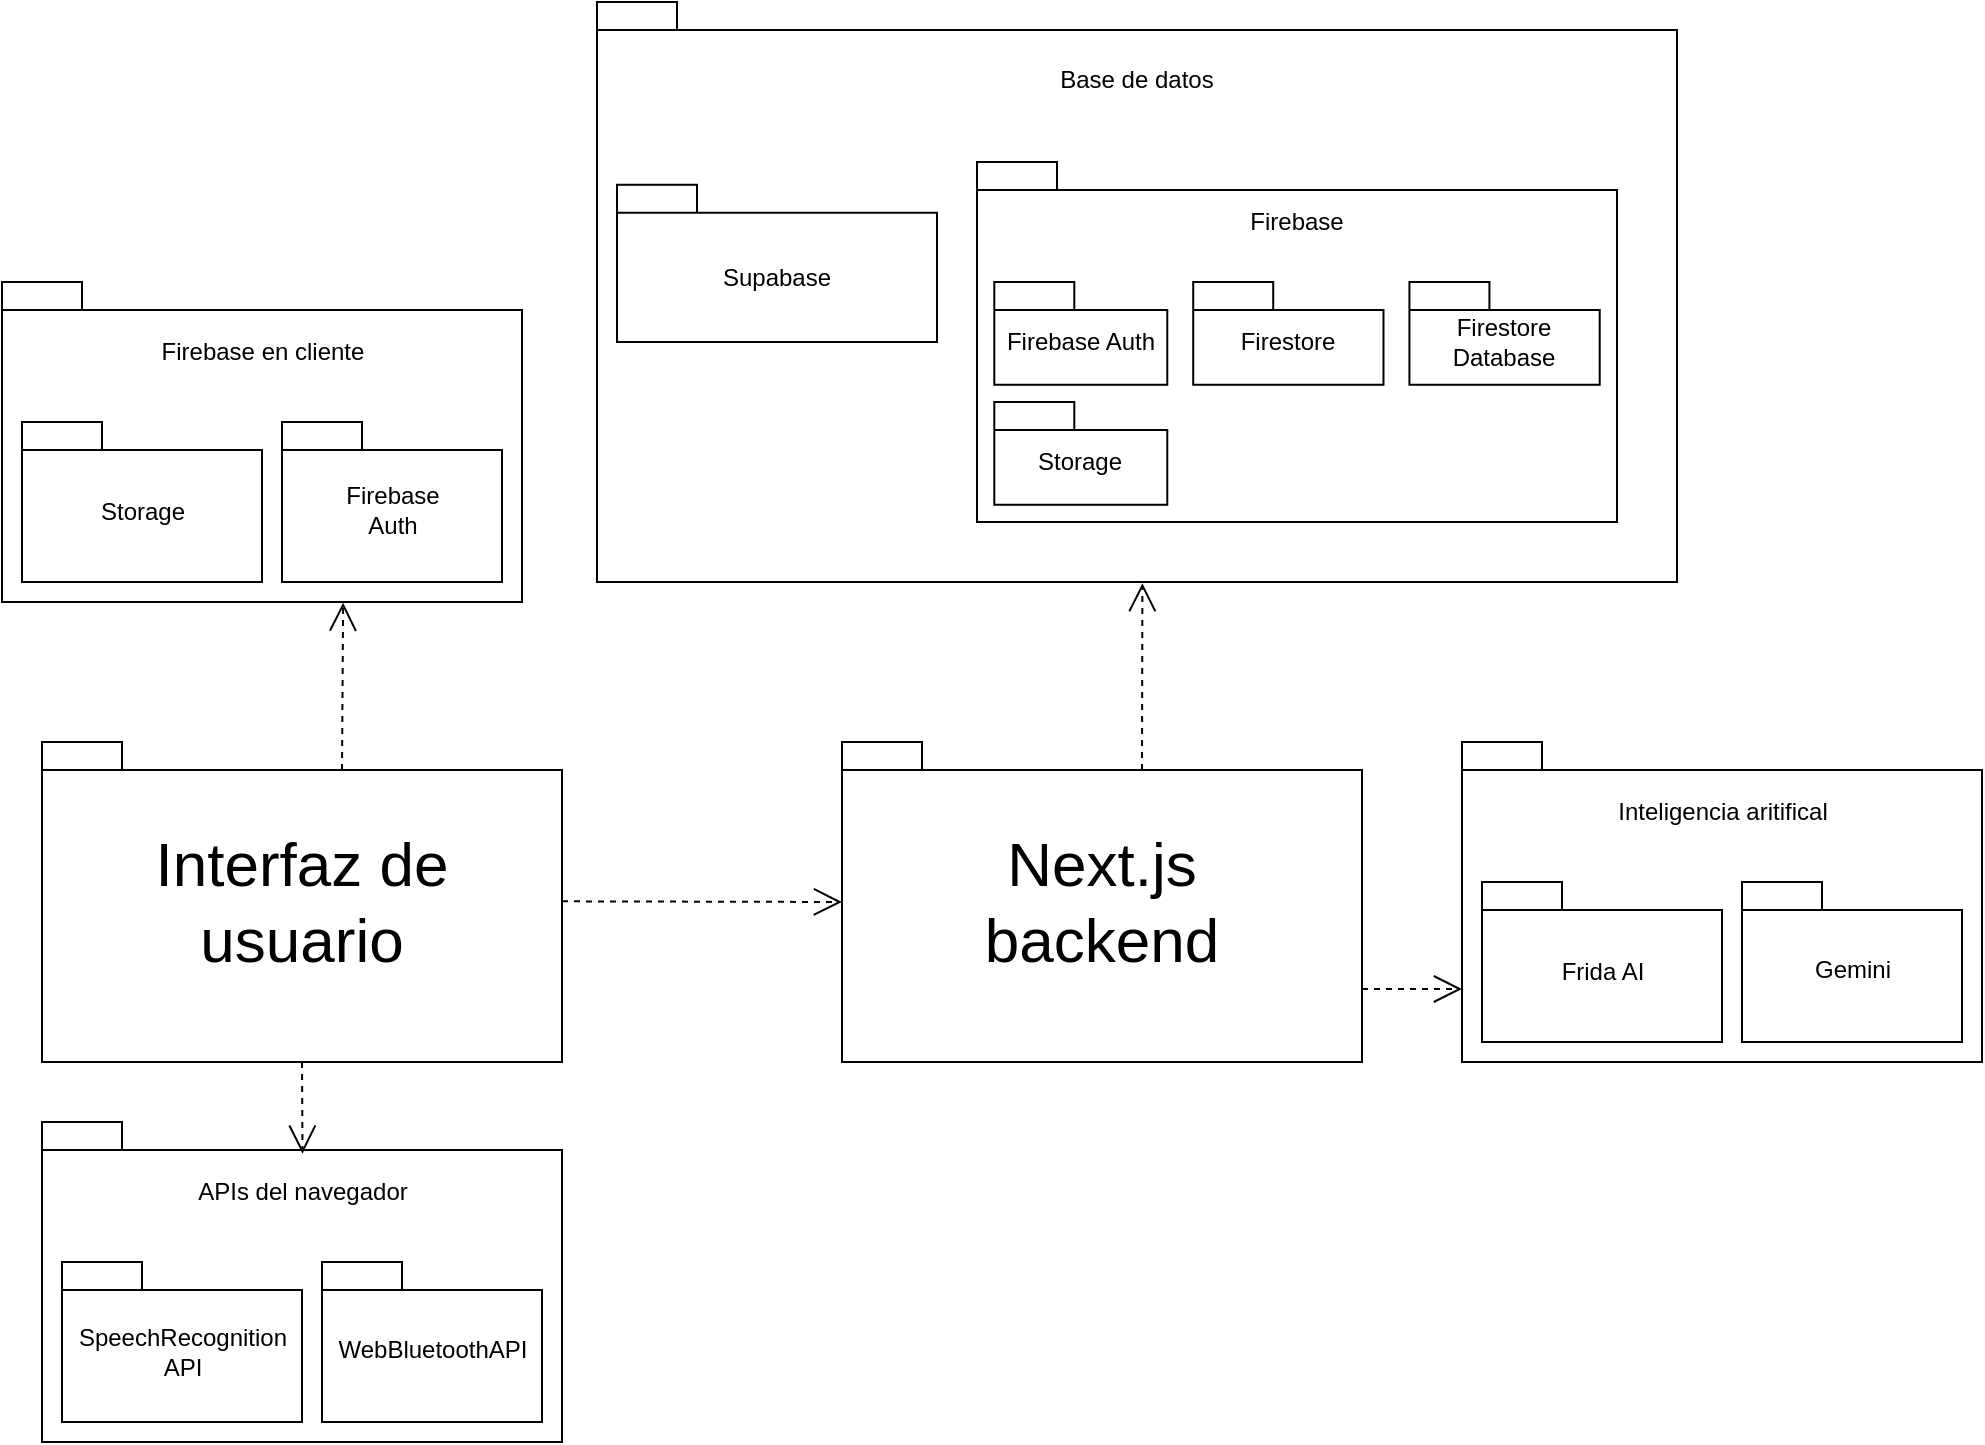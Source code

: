 <mxfile version="26.2.15">
  <diagram name="Page-1" id="s8Hw3946TBIUQxkEX6wX">
    <mxGraphModel dx="1097" dy="1736" grid="1" gridSize="10" guides="1" tooltips="1" connect="1" arrows="1" fold="1" page="1" pageScale="1" pageWidth="850" pageHeight="1100" math="0" shadow="0">
      <root>
        <mxCell id="0" />
        <mxCell id="1" parent="0" />
        <mxCell id="iDG1vFyqDcYQkpHvo-2B-51" value="" style="shape=folder;fontStyle=1;spacingTop=10;tabWidth=40;tabHeight=14;tabPosition=left;html=1;whiteSpace=wrap;" parent="1" vertex="1">
          <mxGeometry x="750" y="320" width="260" height="160" as="geometry" />
        </mxCell>
        <mxCell id="iDG1vFyqDcYQkpHvo-2B-7" value="" style="shape=folder;fontStyle=1;spacingTop=10;tabWidth=40;tabHeight=14;tabPosition=left;html=1;whiteSpace=wrap;" parent="1" vertex="1">
          <mxGeometry x="350" y="320" width="260" height="160" as="geometry" />
        </mxCell>
        <mxCell id="iDG1vFyqDcYQkpHvo-2B-8" value="&lt;font style=&quot;font-size: 31px;&quot;&gt;Interfaz de usuario&lt;/font&gt;" style="text;html=1;align=center;verticalAlign=middle;whiteSpace=wrap;rounded=0;" parent="1" vertex="1">
          <mxGeometry x="405" y="385" width="150" height="30" as="geometry" />
        </mxCell>
        <mxCell id="iDG1vFyqDcYQkpHvo-2B-10" value="&lt;font style=&quot;font-size: 31px;&quot;&gt;Next.js backend&lt;/font&gt;" style="text;html=1;align=center;verticalAlign=middle;whiteSpace=wrap;rounded=0;" parent="1" vertex="1">
          <mxGeometry x="785" y="385" width="190" height="30" as="geometry" />
        </mxCell>
        <mxCell id="iDG1vFyqDcYQkpHvo-2B-49" value="" style="group" parent="1" vertex="1" connectable="0">
          <mxGeometry x="660" y="30" width="507.5" height="210" as="geometry" />
        </mxCell>
        <mxCell id="iDG1vFyqDcYQkpHvo-2B-32" value="" style="group" parent="iDG1vFyqDcYQkpHvo-2B-49" vertex="1" connectable="0">
          <mxGeometry x="157.5" width="350" height="210" as="geometry" />
        </mxCell>
        <mxCell id="iDG1vFyqDcYQkpHvo-2B-34" value="" style="group" parent="iDG1vFyqDcYQkpHvo-2B-32" vertex="1" connectable="0">
          <mxGeometry x="-70" y="-50" width="420" height="260" as="geometry" />
        </mxCell>
        <mxCell id="iDG1vFyqDcYQkpHvo-2B-35" value="" style="shape=folder;fontStyle=1;spacingTop=10;tabWidth=40;tabHeight=14;tabPosition=left;html=1;whiteSpace=wrap;" parent="iDG1vFyqDcYQkpHvo-2B-34" vertex="1">
          <mxGeometry x="-120" y="-30" width="540" height="290" as="geometry" />
        </mxCell>
        <mxCell id="iDG1vFyqDcYQkpHvo-2B-36" value="Base de datos" style="text;html=1;align=center;verticalAlign=middle;whiteSpace=wrap;rounded=0;" parent="iDG1vFyqDcYQkpHvo-2B-34" vertex="1">
          <mxGeometry x="84.73" y="-9.998" width="130.541" height="37.143" as="geometry" />
        </mxCell>
        <mxCell id="iDG1vFyqDcYQkpHvo-2B-11" value="" style="shape=folder;fontStyle=1;spacingTop=10;tabWidth=40;tabHeight=14;tabPosition=left;html=1;whiteSpace=wrap;" parent="iDG1vFyqDcYQkpHvo-2B-32" vertex="1">
          <mxGeometry width="320" height="180" as="geometry" />
        </mxCell>
        <mxCell id="iDG1vFyqDcYQkpHvo-2B-12" value="Firebase" style="text;html=1;align=center;verticalAlign=middle;whiteSpace=wrap;rounded=0;" parent="iDG1vFyqDcYQkpHvo-2B-32" vertex="1">
          <mxGeometry x="110.27" y="17.143" width="99.459" height="25.714" as="geometry" />
        </mxCell>
        <mxCell id="iDG1vFyqDcYQkpHvo-2B-23" value="" style="shape=folder;fontStyle=1;spacingTop=10;tabWidth=40;tabHeight=14;tabPosition=left;html=1;whiteSpace=wrap;" parent="iDG1vFyqDcYQkpHvo-2B-32" vertex="1">
          <mxGeometry x="8.649" y="60" width="86.486" height="51.429" as="geometry" />
        </mxCell>
        <mxCell id="iDG1vFyqDcYQkpHvo-2B-24" value="Firebase Auth" style="text;html=1;align=center;verticalAlign=middle;whiteSpace=wrap;rounded=0;" parent="iDG1vFyqDcYQkpHvo-2B-32" vertex="1">
          <mxGeometry x="2.162" y="77.143" width="99.459" height="25.714" as="geometry" />
        </mxCell>
        <mxCell id="iDG1vFyqDcYQkpHvo-2B-26" value="" style="shape=folder;fontStyle=1;spacingTop=10;tabWidth=40;tabHeight=14;tabPosition=left;html=1;whiteSpace=wrap;" parent="iDG1vFyqDcYQkpHvo-2B-32" vertex="1">
          <mxGeometry x="108.108" y="60" width="95.135" height="51.429" as="geometry" />
        </mxCell>
        <mxCell id="iDG1vFyqDcYQkpHvo-2B-27" value="Firestore" style="text;html=1;align=center;verticalAlign=middle;whiteSpace=wrap;rounded=0;" parent="iDG1vFyqDcYQkpHvo-2B-32" vertex="1">
          <mxGeometry x="116.757" y="77.143" width="77.838" height="25.714" as="geometry" />
        </mxCell>
        <mxCell id="iDG1vFyqDcYQkpHvo-2B-28" value="" style="shape=folder;fontStyle=1;spacingTop=10;tabWidth=40;tabHeight=14;tabPosition=left;html=1;whiteSpace=wrap;" parent="iDG1vFyqDcYQkpHvo-2B-32" vertex="1">
          <mxGeometry x="216.216" y="60" width="95.135" height="51.429" as="geometry" />
        </mxCell>
        <mxCell id="iDG1vFyqDcYQkpHvo-2B-29" value="Firestore Database" style="text;html=1;align=center;verticalAlign=middle;whiteSpace=wrap;rounded=0;" parent="iDG1vFyqDcYQkpHvo-2B-32" vertex="1">
          <mxGeometry x="224.865" y="77.143" width="77.838" height="25.714" as="geometry" />
        </mxCell>
        <mxCell id="iDG1vFyqDcYQkpHvo-2B-30" value="" style="shape=folder;fontStyle=1;spacingTop=10;tabWidth=40;tabHeight=14;tabPosition=left;html=1;whiteSpace=wrap;" parent="iDG1vFyqDcYQkpHvo-2B-32" vertex="1">
          <mxGeometry x="8.649" y="120" width="86.486" height="51.429" as="geometry" />
        </mxCell>
        <mxCell id="iDG1vFyqDcYQkpHvo-2B-31" value="Storage" style="text;html=1;align=center;verticalAlign=middle;whiteSpace=wrap;rounded=0;" parent="iDG1vFyqDcYQkpHvo-2B-32" vertex="1">
          <mxGeometry x="12.973" y="137.143" width="77.838" height="25.714" as="geometry" />
        </mxCell>
        <mxCell id="iDG1vFyqDcYQkpHvo-2B-45" value="" style="shape=folder;fontStyle=1;spacingTop=10;tabWidth=40;tabHeight=14;tabPosition=left;html=1;whiteSpace=wrap;" parent="iDG1vFyqDcYQkpHvo-2B-32" vertex="1">
          <mxGeometry x="-180" y="11.43" width="160" height="78.57" as="geometry" />
        </mxCell>
        <mxCell id="iDG1vFyqDcYQkpHvo-2B-46" value="Supabase" style="text;html=1;align=center;verticalAlign=middle;whiteSpace=wrap;rounded=0;" parent="iDG1vFyqDcYQkpHvo-2B-49" vertex="1">
          <mxGeometry y="42.86" width="115" height="30" as="geometry" />
        </mxCell>
        <mxCell id="iDG1vFyqDcYQkpHvo-2B-79" value="" style="group" parent="1" vertex="1" connectable="0">
          <mxGeometry x="330" y="90" width="260" height="160" as="geometry" />
        </mxCell>
        <mxCell id="iDG1vFyqDcYQkpHvo-2B-71" value="" style="shape=folder;fontStyle=1;spacingTop=10;tabWidth=40;tabHeight=14;tabPosition=left;html=1;whiteSpace=wrap;" parent="iDG1vFyqDcYQkpHvo-2B-79" vertex="1">
          <mxGeometry width="260" height="160" as="geometry" />
        </mxCell>
        <mxCell id="iDG1vFyqDcYQkpHvo-2B-72" value="Firebase en cliente" style="text;html=1;align=center;verticalAlign=middle;whiteSpace=wrap;rounded=0;" parent="iDG1vFyqDcYQkpHvo-2B-79" vertex="1">
          <mxGeometry x="72.5" y="20" width="115" height="30" as="geometry" />
        </mxCell>
        <mxCell id="iDG1vFyqDcYQkpHvo-2B-73" value="" style="group" parent="iDG1vFyqDcYQkpHvo-2B-79" vertex="1" connectable="0">
          <mxGeometry x="10" y="70" width="120" height="80" as="geometry" />
        </mxCell>
        <mxCell id="iDG1vFyqDcYQkpHvo-2B-74" value="" style="shape=folder;fontStyle=1;spacingTop=10;tabWidth=40;tabHeight=14;tabPosition=left;html=1;whiteSpace=wrap;" parent="iDG1vFyqDcYQkpHvo-2B-73" vertex="1">
          <mxGeometry width="120" height="80" as="geometry" />
        </mxCell>
        <mxCell id="iDG1vFyqDcYQkpHvo-2B-75" value="Storage" style="text;html=1;align=center;verticalAlign=middle;whiteSpace=wrap;rounded=0;" parent="iDG1vFyqDcYQkpHvo-2B-73" vertex="1">
          <mxGeometry x="2.5" y="30" width="115" height="30" as="geometry" />
        </mxCell>
        <mxCell id="iDG1vFyqDcYQkpHvo-2B-76" value="" style="group" parent="iDG1vFyqDcYQkpHvo-2B-79" vertex="1" connectable="0">
          <mxGeometry x="140" y="70" width="110" height="80" as="geometry" />
        </mxCell>
        <mxCell id="iDG1vFyqDcYQkpHvo-2B-77" value="" style="shape=folder;fontStyle=1;spacingTop=10;tabWidth=40;tabHeight=14;tabPosition=left;html=1;whiteSpace=wrap;" parent="iDG1vFyqDcYQkpHvo-2B-76" vertex="1">
          <mxGeometry width="110" height="80" as="geometry" />
        </mxCell>
        <mxCell id="iDG1vFyqDcYQkpHvo-2B-78" value="Firebase Auth" style="text;html=1;align=center;verticalAlign=middle;whiteSpace=wrap;rounded=0;" parent="iDG1vFyqDcYQkpHvo-2B-76" vertex="1">
          <mxGeometry x="25.002" y="32" width="60.882" height="24" as="geometry" />
        </mxCell>
        <mxCell id="iDG1vFyqDcYQkpHvo-2B-81" value="" style="endArrow=open;endSize=12;dashed=1;html=1;rounded=0;" parent="1" edge="1">
          <mxGeometry width="160" relative="1" as="geometry">
            <mxPoint x="610" y="399.66" as="sourcePoint" />
            <mxPoint x="750" y="400" as="targetPoint" />
          </mxGeometry>
        </mxCell>
        <mxCell id="iDG1vFyqDcYQkpHvo-2B-82" value="" style="endArrow=open;endSize=12;dashed=1;html=1;rounded=0;entryX=0.656;entryY=1.002;entryDx=0;entryDy=0;entryPerimeter=0;exitX=0;exitY=0;exitDx=150;exitDy=14;exitPerimeter=0;" parent="1" source="iDG1vFyqDcYQkpHvo-2B-7" target="iDG1vFyqDcYQkpHvo-2B-71" edge="1">
          <mxGeometry width="160" relative="1" as="geometry">
            <mxPoint x="480" y="290" as="sourcePoint" />
            <mxPoint x="760" y="410" as="targetPoint" />
          </mxGeometry>
        </mxCell>
        <mxCell id="iDG1vFyqDcYQkpHvo-2B-83" value="" style="endArrow=open;endSize=12;dashed=1;html=1;rounded=0;exitX=0;exitY=0;exitDx=150;exitDy=14;exitPerimeter=0;entryX=0.505;entryY=1.002;entryDx=0;entryDy=0;entryPerimeter=0;" parent="1" source="iDG1vFyqDcYQkpHvo-2B-51" target="iDG1vFyqDcYQkpHvo-2B-35" edge="1">
          <mxGeometry width="160" relative="1" as="geometry">
            <mxPoint x="843.75" y="300" as="sourcePoint" />
            <mxPoint x="983.75" y="300.34" as="targetPoint" />
          </mxGeometry>
        </mxCell>
        <mxCell id="iDG1vFyqDcYQkpHvo-2B-84" value="" style="endArrow=open;endSize=12;dashed=1;html=1;rounded=0;exitX=0;exitY=0;exitDx=260;exitDy=123.5;exitPerimeter=0;entryX=0;entryY=0;entryDx=0;entryDy=123.5;entryPerimeter=0;" parent="1" source="iDG1vFyqDcYQkpHvo-2B-51" target="iDG1vFyqDcYQkpHvo-2B-13" edge="1">
          <mxGeometry width="160" relative="1" as="geometry">
            <mxPoint x="910" y="344" as="sourcePoint" />
            <mxPoint x="910" y="251" as="targetPoint" />
          </mxGeometry>
        </mxCell>
        <mxCell id="s9QeKPSJ-gdwxZ1xDVtt-9" value="" style="group" vertex="1" connectable="0" parent="1">
          <mxGeometry x="1060" y="320" width="260" height="160" as="geometry" />
        </mxCell>
        <mxCell id="iDG1vFyqDcYQkpHvo-2B-13" value="" style="shape=folder;fontStyle=1;spacingTop=10;tabWidth=40;tabHeight=14;tabPosition=left;html=1;whiteSpace=wrap;" parent="s9QeKPSJ-gdwxZ1xDVtt-9" vertex="1">
          <mxGeometry width="260" height="160" as="geometry" />
        </mxCell>
        <mxCell id="iDG1vFyqDcYQkpHvo-2B-14" value="Inteligencia aritifical" style="text;html=1;align=center;verticalAlign=middle;whiteSpace=wrap;rounded=0;" parent="s9QeKPSJ-gdwxZ1xDVtt-9" vertex="1">
          <mxGeometry x="72.5" y="20" width="115" height="30" as="geometry" />
        </mxCell>
        <mxCell id="iDG1vFyqDcYQkpHvo-2B-21" value="" style="group" parent="s9QeKPSJ-gdwxZ1xDVtt-9" vertex="1" connectable="0">
          <mxGeometry x="10" y="70" width="120" height="80" as="geometry" />
        </mxCell>
        <mxCell id="iDG1vFyqDcYQkpHvo-2B-15" value="" style="shape=folder;fontStyle=1;spacingTop=10;tabWidth=40;tabHeight=14;tabPosition=left;html=1;whiteSpace=wrap;" parent="iDG1vFyqDcYQkpHvo-2B-21" vertex="1">
          <mxGeometry width="120" height="80" as="geometry" />
        </mxCell>
        <mxCell id="iDG1vFyqDcYQkpHvo-2B-16" value="Frida AI" style="text;html=1;align=center;verticalAlign=middle;whiteSpace=wrap;rounded=0;" parent="iDG1vFyqDcYQkpHvo-2B-21" vertex="1">
          <mxGeometry x="2.5" y="30" width="115" height="30" as="geometry" />
        </mxCell>
        <mxCell id="iDG1vFyqDcYQkpHvo-2B-22" value="" style="group" parent="s9QeKPSJ-gdwxZ1xDVtt-9" vertex="1" connectable="0">
          <mxGeometry x="140" y="70" width="110" height="80" as="geometry" />
        </mxCell>
        <mxCell id="iDG1vFyqDcYQkpHvo-2B-19" value="" style="shape=folder;fontStyle=1;spacingTop=10;tabWidth=40;tabHeight=14;tabPosition=left;html=1;whiteSpace=wrap;" parent="iDG1vFyqDcYQkpHvo-2B-22" vertex="1">
          <mxGeometry width="110" height="80" as="geometry" />
        </mxCell>
        <mxCell id="iDG1vFyqDcYQkpHvo-2B-20" value="Gemini" style="text;html=1;align=center;verticalAlign=middle;whiteSpace=wrap;rounded=0;" parent="iDG1vFyqDcYQkpHvo-2B-22" vertex="1">
          <mxGeometry x="25.002" y="32" width="60.882" height="24" as="geometry" />
        </mxCell>
        <mxCell id="s9QeKPSJ-gdwxZ1xDVtt-28" value="" style="group" vertex="1" connectable="0" parent="1">
          <mxGeometry x="350" y="510" width="260" height="160" as="geometry" />
        </mxCell>
        <mxCell id="s9QeKPSJ-gdwxZ1xDVtt-29" value="" style="shape=folder;fontStyle=1;spacingTop=10;tabWidth=40;tabHeight=14;tabPosition=left;html=1;whiteSpace=wrap;" vertex="1" parent="s9QeKPSJ-gdwxZ1xDVtt-28">
          <mxGeometry width="260" height="160" as="geometry" />
        </mxCell>
        <mxCell id="s9QeKPSJ-gdwxZ1xDVtt-30" value="APIs del navegador" style="text;html=1;align=center;verticalAlign=middle;whiteSpace=wrap;rounded=0;" vertex="1" parent="s9QeKPSJ-gdwxZ1xDVtt-28">
          <mxGeometry x="72.5" y="20" width="115" height="30" as="geometry" />
        </mxCell>
        <mxCell id="s9QeKPSJ-gdwxZ1xDVtt-31" value="" style="group" vertex="1" connectable="0" parent="s9QeKPSJ-gdwxZ1xDVtt-28">
          <mxGeometry x="10" y="70" width="120" height="80" as="geometry" />
        </mxCell>
        <mxCell id="s9QeKPSJ-gdwxZ1xDVtt-32" value="" style="shape=folder;fontStyle=1;spacingTop=10;tabWidth=40;tabHeight=14;tabPosition=left;html=1;whiteSpace=wrap;" vertex="1" parent="s9QeKPSJ-gdwxZ1xDVtt-31">
          <mxGeometry width="120" height="80" as="geometry" />
        </mxCell>
        <mxCell id="s9QeKPSJ-gdwxZ1xDVtt-33" value="SpeechRecognition API" style="text;html=1;align=center;verticalAlign=middle;whiteSpace=wrap;rounded=0;" vertex="1" parent="s9QeKPSJ-gdwxZ1xDVtt-31">
          <mxGeometry x="2.5" y="30" width="115" height="30" as="geometry" />
        </mxCell>
        <mxCell id="s9QeKPSJ-gdwxZ1xDVtt-34" value="" style="group" vertex="1" connectable="0" parent="s9QeKPSJ-gdwxZ1xDVtt-28">
          <mxGeometry x="140" y="70" width="110" height="80" as="geometry" />
        </mxCell>
        <mxCell id="s9QeKPSJ-gdwxZ1xDVtt-35" value="" style="shape=folder;fontStyle=1;spacingTop=10;tabWidth=40;tabHeight=14;tabPosition=left;html=1;whiteSpace=wrap;" vertex="1" parent="s9QeKPSJ-gdwxZ1xDVtt-34">
          <mxGeometry width="110" height="80" as="geometry" />
        </mxCell>
        <mxCell id="s9QeKPSJ-gdwxZ1xDVtt-36" value="WebBluetoothAPI" style="text;html=1;align=center;verticalAlign=middle;whiteSpace=wrap;rounded=0;" vertex="1" parent="s9QeKPSJ-gdwxZ1xDVtt-34">
          <mxGeometry x="25.002" y="32" width="60.882" height="24" as="geometry" />
        </mxCell>
        <mxCell id="s9QeKPSJ-gdwxZ1xDVtt-37" value="" style="endArrow=open;endSize=12;dashed=1;html=1;rounded=0;exitX=0.5;exitY=1;exitDx=0;exitDy=0;exitPerimeter=0;entryX=0.501;entryY=0.099;entryDx=0;entryDy=0;entryPerimeter=0;" edge="1" parent="1" source="iDG1vFyqDcYQkpHvo-2B-7" target="s9QeKPSJ-gdwxZ1xDVtt-29">
          <mxGeometry width="160" relative="1" as="geometry">
            <mxPoint x="620" y="409.66" as="sourcePoint" />
            <mxPoint x="760" y="410" as="targetPoint" />
          </mxGeometry>
        </mxCell>
      </root>
    </mxGraphModel>
  </diagram>
</mxfile>
